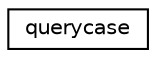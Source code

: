 digraph "Graphical Class Hierarchy"
{
  edge [fontname="Helvetica",fontsize="10",labelfontname="Helvetica",labelfontsize="10"];
  node [fontname="Helvetica",fontsize="10",shape=record];
  rankdir="LR";
  Node0 [label="querycase",height=0.2,width=0.4,color="black", fillcolor="white", style="filled",URL="$structquerycase.html"];
}
